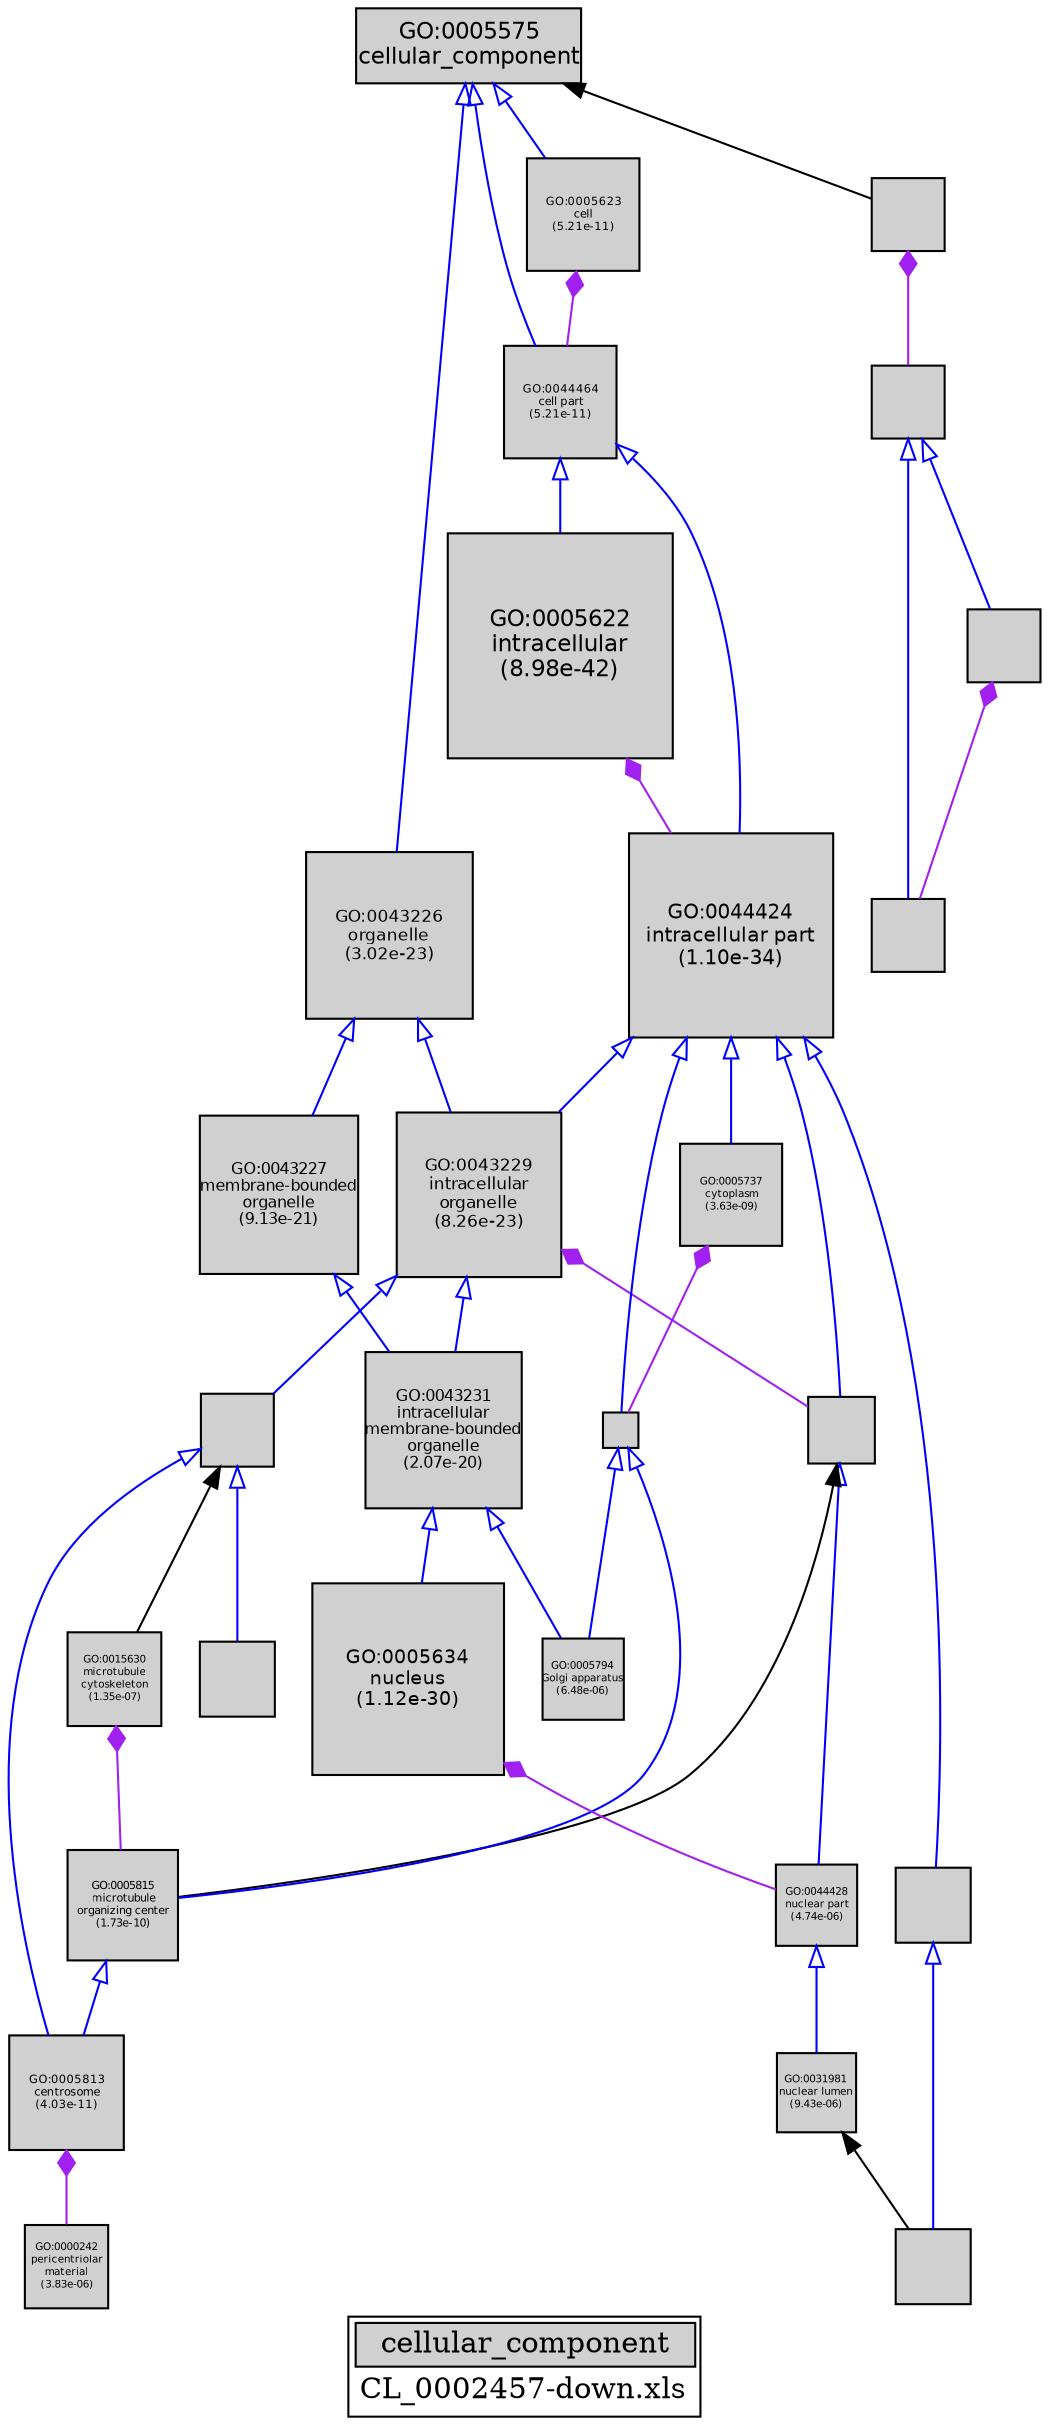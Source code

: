 digraph "cellular_component" {
graph [ bgcolor = "#FFFFFF", label = <<TABLE COLOR="black" BGCOLOR="white"><TR><TD COLSPAN="2" BGCOLOR="#D0D0D0"><FONT COLOR="black">cellular_component</FONT></TD></TR><TR><TD BORDER="0">CL_0002457-down.xls</TD></TR></TABLE>> ];
node [ fontname = "Helvetica" ];

subgraph "nodes" {

node [ style = "filled", fixedsize = "true", width = 1, shape = "box", fontsize = 9, fillcolor = "#D0D0D0", fontcolor = "black", color = "black" ];

"GO:0005622" [ URL = "#GO:0005622", label = <<TABLE BORDER="0"><TR><TD>GO:0005622<BR/>intracellular<BR/>(8.98e-42)</TD></TR></TABLE>>, width = 1.5, shape = "box", fontsize = 10.8, height = 1.5 ];
"GO:0005813" [ URL = "#GO:0005813", label = <<TABLE BORDER="0"><TR><TD>GO:0005813<BR/>centrosome<BR/>(4.03e-11)</TD></TR></TABLE>>, width = 0.759766827501, shape = "box", fontsize = 5.47032115801, height = 0.759766827501 ];
"GO:0044446" [ URL = "#GO:0044446", label = "", width = 0.444934864761, shape = "box", height = 0.444934864761 ];
"GO:0044464" [ URL = "#GO:0044464", label = <<TABLE BORDER="0"><TR><TD>GO:0044464<BR/>cell part<BR/>(5.21e-11)</TD></TR></TABLE>>, width = 0.755770075272, shape = "box", fontsize = 5.44154454196, height = 0.755770075272 ];
"GO:0005623" [ URL = "#GO:0005623", label = <<TABLE BORDER="0"><TR><TD>GO:0005623<BR/>cell<BR/>(5.21e-11)</TD></TR></TABLE>>, width = 0.755770075272, shape = "box", fontsize = 5.44154454196, height = 0.755770075272 ];
"GO:0005694" [ URL = "#GO:0005694", label = "", width = 0.499347008951, shape = "box", height = 0.499347008951 ];
"GO:0031981" [ URL = "#GO:0031981", label = <<TABLE BORDER="0"><TR><TD>GO:0031981<BR/>nuclear lumen<BR/>(9.43e-06)</TD></TR></TABLE>>, width = 0.533156982909, shape = "box", fontsize = 5.0, height = 0.533156982909 ];
"GO:0044428" [ URL = "#GO:0044428", label = <<TABLE BORDER="0"><TR><TD>GO:0044428<BR/>nuclear part<BR/>(4.74e-06)</TD></TR></TABLE>>, width = 0.548243894998, shape = "box", fontsize = 5.0, height = 0.548243894998 ];
"GO:0043226" [ URL = "#GO:0043226", label = <<TABLE BORDER="0"><TR><TD>GO:0043226<BR/>organelle<BR/>(3.02e-23)</TD></TR></TABLE>>, width = 1.11308159547, shape = "box", fontsize = 8.0141874874, height = 1.11308159547 ];
"GO:0033646" [ URL = "#GO:0033646", label = "", width = 0.482031789599, shape = "box", height = 0.482031789599 ];
"GO:0035097" [ URL = "#GO:0035097", label = "", width = 0.494936628499, shape = "box", height = 0.494936628499 ];
"GO:0033655" [ URL = "#GO:0033655", label = "", width = 0.482031789599, shape = "box", height = 0.482031789599 ];
"GO:0043229" [ URL = "#GO:0043229", label = <<TABLE BORDER="0"><TR><TD>GO:0043229<BR/>intracellular<BR/>organelle<BR/>(8.26e-23)</TD></TR></TABLE>>, width = 1.10232438183, shape = "box", fontsize = 7.93673554919, height = 1.10232438183 ];
"GO:0005794" [ URL = "#GO:0005794", label = <<TABLE BORDER="0"><TR><TD>GO:0005794<BR/>Golgi apparatus<BR/>(6.48e-06)</TD></TR></TABLE>>, width = 0.541415054822, shape = "box", fontsize = 5.0, height = 0.541415054822 ];
"GO:0034708" [ URL = "#GO:0034708", label = "", width = 0.494936628499, shape = "box", height = 0.494936628499 ];
"GO:0044444" [ URL = "#GO:0044444", label = "", width = 0.242818807637, shape = "box", height = 0.242818807637 ];
"GO:0043227" [ URL = "#GO:0043227", label = <<TABLE BORDER="0"><TR><TD>GO:0043227<BR/>membrane-bounded<BR/>organelle<BR/>(9.13e-21)</TD></TR></TABLE>>, width = 1.05052430656, shape = "box", fontsize = 7.56377500722, height = 1.05052430656 ];
"GO:0044424" [ URL = "#GO:0044424", label = <<TABLE BORDER="0"><TR><TD>GO:0044424<BR/>intracellular part<BR/>(1.10e-34)</TD></TR></TABLE>>, width = 1.36502316705, shape = "box", fontsize = 9.82816680277, height = 1.36502316705 ];
"GO:0005575" [ URL = "#GO:0005575", label = <<TABLE BORDER="0"><TR><TD>GO:0005575<BR/>cellular_component</TD></TR></TABLE>>, width = 1.5, shape = "box", fontsize = 10.8 ];
"GO:0005634" [ URL = "#GO:0005634", label = <<TABLE BORDER="0"><TR><TD>GO:0005634<BR/>nucleus<BR/>(1.12e-30)</TD></TR></TABLE>>, width = 1.2823874789, shape = "box", fontsize = 9.23318984809, height = 1.2823874789 ];
"GO:0005815" [ URL = "#GO:0005815", label = <<TABLE BORDER="0"><TR><TD>GO:0005815<BR/>microtubule<BR/>organizing center<BR/>(1.73e-10)</TD></TR></TABLE>>, width = 0.736663156148, shape = "box", fontsize = 5.30397472427, height = 0.736663156148 ];
"GO:0043231" [ URL = "#GO:0043231", label = <<TABLE BORDER="0"><TR><TD>GO:0043231<BR/>intracellular<BR/>membrane-bounded<BR/>organelle<BR/>(2.07e-20)</TD></TR></TABLE>>, width = 1.04125938658, shape = "box", fontsize = 7.49706758339, height = 1.04125938658 ];
"GO:0043232" [ URL = "#GO:0043232", label = "", width = 0.48128402895, shape = "box", height = 0.48128402895 ];
"GO:0015630" [ URL = "#GO:0015630", label = <<TABLE BORDER="0"><TR><TD>GO:0015630<BR/>microtubule<BR/>cytoskeleton<BR/>(1.35e-07)</TD></TR></TABLE>>, width = 0.620351117309, shape = "box", fontsize = 5.0, height = 0.620351117309 ];
"GO:0030430" [ URL = "#GO:0030430", label = "", width = 0.482031789599, shape = "box", height = 0.482031789599 ];
"GO:0043656" [ URL = "#GO:0043656", label = "", width = 0.482031789599, shape = "box", height = 0.482031789599 ];
"GO:0005737" [ URL = "#GO:0005737", label = <<TABLE BORDER="0"><TR><TD>GO:0005737<BR/>cytoplasm<BR/>(3.63e-09)</TD></TR></TABLE>>, width = 0.686020061196, shape = "box", fontsize = 5.0, height = 0.686020061196 ];
"GO:0000242" [ URL = "#GO:0000242", label = <<TABLE BORDER="0"><TR><TD>GO:0000242<BR/>pericentriolar<BR/>material<BR/>(3.83e-06)</TD></TR></TABLE>>, width = 0.552803099188, shape = "box", fontsize = 5.0, height = 0.552803099188 ];
}
subgraph "edges" {


edge [ dir = "back", weight = 1 ];
subgraph "regulates" {


edge [ color = "cyan", arrowtail = "none" ];
subgraph "positive" {


edge [ color = "green", arrowtail = "vee" ];
}
subgraph "negative" {


edge [ color = "red", arrowtail = "tee" ];
}
}
subgraph "part_of" {


edge [ color = "purple", arrowtail = "diamond", weight = 2.5 ];
"GO:0015630" -> "GO:0005815";
"GO:0030430" -> "GO:0033655";
"GO:0043229" -> "GO:0044446";
"GO:0005622" -> "GO:0044424";
"GO:0043656" -> "GO:0033646";
"GO:0005737" -> "GO:0044444";
"GO:0005813" -> "GO:0000242";
"GO:0005634" -> "GO:0044428";
"GO:0005623" -> "GO:0044464";
}
subgraph "is_a" {


edge [ color = "blue", arrowtail = "empty", weight = 5.0 ];
"GO:0044444" -> "GO:0005794";
"GO:0043229" -> "GO:0043232";
"GO:0005815" -> "GO:0005813";
"GO:0043231" -> "GO:0005794";
"GO:0044464" -> "GO:0044424";
"GO:0034708" -> "GO:0035097";
"GO:0044464" -> "GO:0005622";
"GO:0043229" -> "GO:0043231";
"GO:0044424" -> "GO:0044444";
"GO:0044424" -> "GO:0034708";
"GO:0044444" -> "GO:0005815";
"GO:0043226" -> "GO:0043229";
"GO:0005575" -> "GO:0005623";
"GO:0033646" -> "GO:0030430";
"GO:0044446" -> "GO:0044428";
"GO:0044424" -> "GO:0044446";
"GO:0043232" -> "GO:0005694";
"GO:0043232" -> "GO:0005813";
"GO:0043231" -> "GO:0005634";
"GO:0033646" -> "GO:0033655";
"GO:0043227" -> "GO:0043231";
"GO:0005575" -> "GO:0044464";
"GO:0044424" -> "GO:0043229";
"GO:0043226" -> "GO:0043227";
"GO:0044424" -> "GO:0005737";
"GO:0044428" -> "GO:0031981";
"GO:0005575" -> "GO:0043226";
}
"GO:0031981" -> "GO:0035097";
"GO:0044446" -> "GO:0005815";
"GO:0005575" -> "GO:0043656";
"GO:0043232" -> "GO:0015630";
}
}
